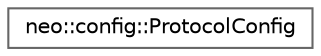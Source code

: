 digraph "Graphical Class Hierarchy"
{
 // LATEX_PDF_SIZE
  bgcolor="transparent";
  edge [fontname=Helvetica,fontsize=10,labelfontname=Helvetica,labelfontsize=10];
  node [fontname=Helvetica,fontsize=10,shape=box,height=0.2,width=0.4];
  rankdir="LR";
  Node0 [id="Node000000",label="neo::config::ProtocolConfig",height=0.2,width=0.4,color="grey40", fillcolor="white", style="filled",URL="$structneo_1_1config_1_1_protocol_config.html",tooltip="Protocol configuration."];
}
